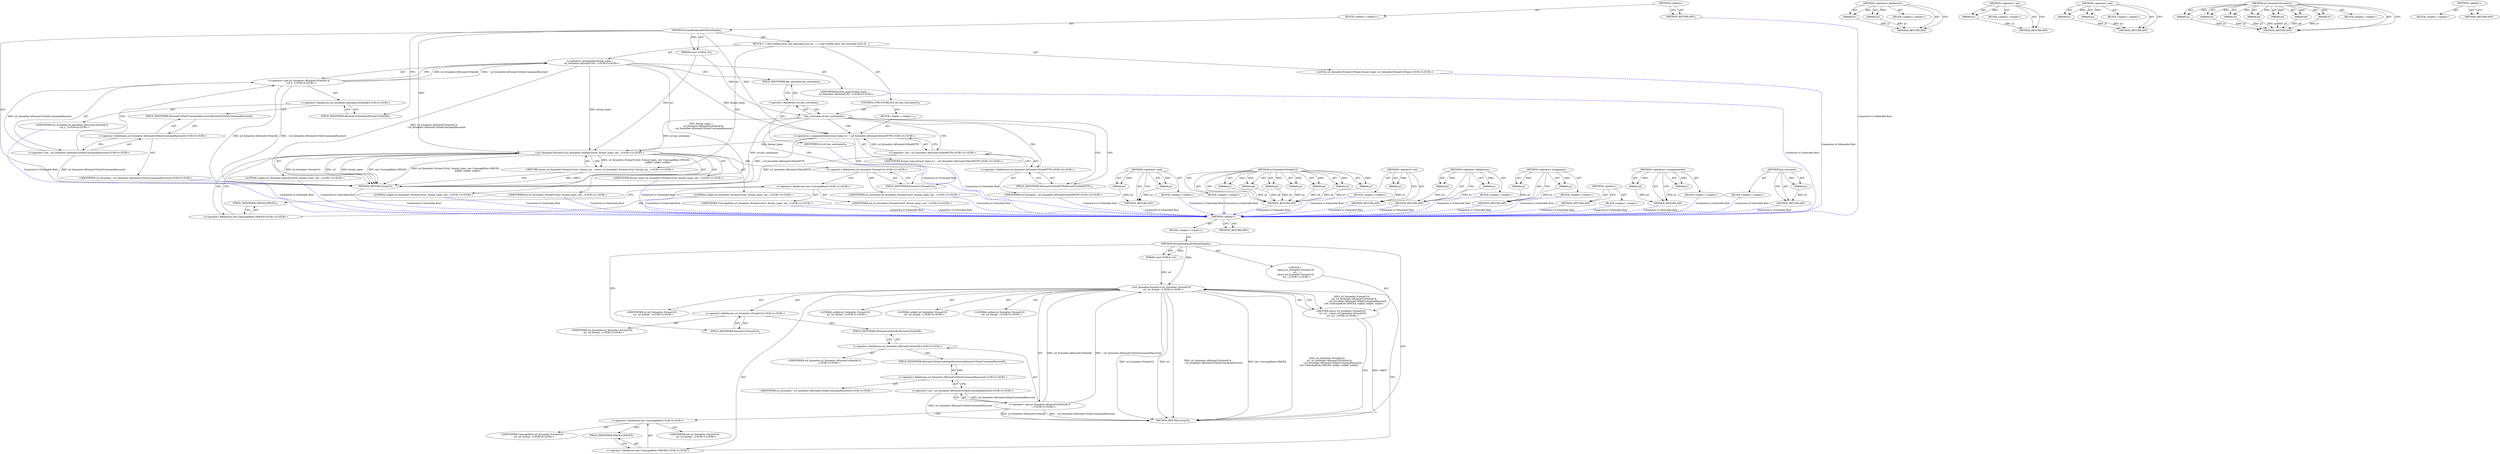 digraph "&lt;operators&gt;.assignmentAnd" {
vulnerable_6 [label=<(METHOD,&lt;global&gt;)<SUB>1</SUB>>];
vulnerable_7 [label=<(BLOCK,&lt;empty&gt;,&lt;empty&gt;)<SUB>1</SUB>>];
vulnerable_8 [label=<(METHOD,FormatBookmarkURLForDisplay)<SUB>1</SUB>>];
vulnerable_9 [label=<(PARAM,const GURL&amp; url)<SUB>1</SUB>>];
vulnerable_10 [label="<(BLOCK,{
  return url_formatter::FormatUrl(
      url,...,{
  return url_formatter::FormatUrl(
      url,...)<SUB>1</SUB>>"];
vulnerable_11 [label="<(RETURN,return url_formatter::FormatUrl(
      url, url...,return url_formatter::FormatUrl(
      url, url...)<SUB>2</SUB>>"];
vulnerable_12 [label="<(url_formatter.FormatUrl,url_formatter::FormatUrl(
      url, url_format...)<SUB>2</SUB>>"];
vulnerable_13 [label="<(&lt;operator&gt;.fieldAccess,url_formatter::FormatUrl)<SUB>2</SUB>>"];
vulnerable_14 [label="<(IDENTIFIER,url_formatter,url_formatter::FormatUrl(
      url, url_format...)<SUB>2</SUB>>"];
vulnerable_15 [label=<(FIELD_IDENTIFIER,FormatUrl,FormatUrl)<SUB>2</SUB>>];
vulnerable_16 [label="<(IDENTIFIER,url,url_formatter::FormatUrl(
      url, url_format...)<SUB>3</SUB>>"];
vulnerable_17 [label="<(&lt;operator&gt;.and,url_formatter::kFormatUrlOmitAll &amp;
            ...)<SUB>3</SUB>>"];
vulnerable_18 [label="<(&lt;operator&gt;.fieldAccess,url_formatter::kFormatUrlOmitAll)<SUB>3</SUB>>"];
vulnerable_19 [label="<(IDENTIFIER,url_formatter,url_formatter::kFormatUrlOmitAll &amp;
            ...)<SUB>3</SUB>>"];
vulnerable_20 [label=<(FIELD_IDENTIFIER,kFormatUrlOmitAll,kFormatUrlOmitAll)<SUB>3</SUB>>];
vulnerable_21 [label="<(&lt;operator&gt;.not,~url_formatter::kFormatUrlOmitUsernamePassword)<SUB>4</SUB>>"];
vulnerable_22 [label="<(&lt;operator&gt;.fieldAccess,url_formatter::kFormatUrlOmitUsernamePassword)<SUB>4</SUB>>"];
vulnerable_23 [label="<(IDENTIFIER,url_formatter,~url_formatter::kFormatUrlOmitUsernamePassword)<SUB>4</SUB>>"];
vulnerable_24 [label=<(FIELD_IDENTIFIER,kFormatUrlOmitUsernamePassword,kFormatUrlOmitUsernamePassword)<SUB>4</SUB>>];
vulnerable_25 [label="<(&lt;operator&gt;.fieldAccess,net::UnescapeRule::SPACES)<SUB>5</SUB>>"];
vulnerable_26 [label="<(&lt;operator&gt;.fieldAccess,net::UnescapeRule)<SUB>5</SUB>>"];
vulnerable_27 [label="<(IDENTIFIER,net,url_formatter::FormatUrl(
      url, url_format...)<SUB>5</SUB>>"];
vulnerable_28 [label="<(IDENTIFIER,UnescapeRule,url_formatter::FormatUrl(
      url, url_format...)<SUB>5</SUB>>"];
vulnerable_29 [label=<(FIELD_IDENTIFIER,SPACES,SPACES)<SUB>5</SUB>>];
vulnerable_30 [label="<(LITERAL,nullptr,url_formatter::FormatUrl(
      url, url_format...)<SUB>5</SUB>>"];
vulnerable_31 [label="<(LITERAL,nullptr,url_formatter::FormatUrl(
      url, url_format...)<SUB>5</SUB>>"];
vulnerable_32 [label="<(LITERAL,nullptr,url_formatter::FormatUrl(
      url, url_format...)<SUB>5</SUB>>"];
vulnerable_33 [label=<(METHOD_RETURN,string16)<SUB>1</SUB>>];
vulnerable_35 [label=<(METHOD_RETURN,ANY)<SUB>1</SUB>>];
vulnerable_70 [label=<(METHOD,&lt;operator&gt;.fieldAccess)>];
vulnerable_71 [label=<(PARAM,p1)>];
vulnerable_72 [label=<(PARAM,p2)>];
vulnerable_73 [label=<(BLOCK,&lt;empty&gt;,&lt;empty&gt;)>];
vulnerable_74 [label=<(METHOD_RETURN,ANY)>];
vulnerable_80 [label=<(METHOD,&lt;operator&gt;.not)>];
vulnerable_81 [label=<(PARAM,p1)>];
vulnerable_82 [label=<(BLOCK,&lt;empty&gt;,&lt;empty&gt;)>];
vulnerable_83 [label=<(METHOD_RETURN,ANY)>];
vulnerable_75 [label=<(METHOD,&lt;operator&gt;.and)>];
vulnerable_76 [label=<(PARAM,p1)>];
vulnerable_77 [label=<(PARAM,p2)>];
vulnerable_78 [label=<(BLOCK,&lt;empty&gt;,&lt;empty&gt;)>];
vulnerable_79 [label=<(METHOD_RETURN,ANY)>];
vulnerable_60 [label=<(METHOD,url_formatter.FormatUrl)>];
vulnerable_61 [label=<(PARAM,p1)>];
vulnerable_62 [label=<(PARAM,p2)>];
vulnerable_63 [label=<(PARAM,p3)>];
vulnerable_64 [label=<(PARAM,p4)>];
vulnerable_65 [label=<(PARAM,p5)>];
vulnerable_66 [label=<(PARAM,p6)>];
vulnerable_67 [label=<(PARAM,p7)>];
vulnerable_68 [label=<(BLOCK,&lt;empty&gt;,&lt;empty&gt;)>];
vulnerable_69 [label=<(METHOD_RETURN,ANY)>];
vulnerable_54 [label=<(METHOD,&lt;global&gt;)<SUB>1</SUB>>];
vulnerable_55 [label=<(BLOCK,&lt;empty&gt;,&lt;empty&gt;)>];
vulnerable_56 [label=<(METHOD_RETURN,ANY)>];
fixed_95 [label=<(METHOD,has_username)>];
fixed_96 [label=<(PARAM,p1)>];
fixed_97 [label=<(BLOCK,&lt;empty&gt;,&lt;empty&gt;)>];
fixed_98 [label=<(METHOD_RETURN,ANY)>];
fixed_6 [label=<(METHOD,&lt;global&gt;)<SUB>1</SUB>>];
fixed_7 [label=<(BLOCK,&lt;empty&gt;,&lt;empty&gt;)<SUB>1</SUB>>];
fixed_8 [label=<(METHOD,FormatBookmarkURLForDisplay)<SUB>1</SUB>>];
fixed_9 [label=<(PARAM,const GURL&amp; url)<SUB>1</SUB>>];
fixed_10 [label=<(BLOCK,{
  // and trailing slash, and unescape most ch...,{
  // and trailing slash, and unescape most ch...)<SUB>1</SUB>>];
fixed_11 [label="<(LOCAL,url_formatter.FormatUrlTypes format_types: url_formatter.FormatUrlTypes)<SUB>3</SUB>>"];
fixed_12 [label="<(&lt;operator&gt;.assignment,format_types =
      url_formatter::kFormatUrlO...)<SUB>3</SUB>>"];
fixed_13 [label="<(IDENTIFIER,format_types,format_types =
      url_formatter::kFormatUrlO...)<SUB>3</SUB>>"];
fixed_14 [label="<(&lt;operator&gt;.and,url_formatter::kFormatUrlOmitAll &amp;
      ~url_f...)<SUB>4</SUB>>"];
fixed_15 [label="<(&lt;operator&gt;.fieldAccess,url_formatter::kFormatUrlOmitAll)<SUB>4</SUB>>"];
fixed_16 [label="<(IDENTIFIER,url_formatter,url_formatter::kFormatUrlOmitAll &amp;
      ~url_f...)<SUB>4</SUB>>"];
fixed_17 [label=<(FIELD_IDENTIFIER,kFormatUrlOmitAll,kFormatUrlOmitAll)<SUB>4</SUB>>];
fixed_18 [label="<(&lt;operator&gt;.not,~url_formatter::kFormatUrlOmitUsernamePassword)<SUB>5</SUB>>"];
fixed_19 [label="<(&lt;operator&gt;.fieldAccess,url_formatter::kFormatUrlOmitUsernamePassword)<SUB>5</SUB>>"];
fixed_20 [label="<(IDENTIFIER,url_formatter,~url_formatter::kFormatUrlOmitUsernamePassword)<SUB>5</SUB>>"];
fixed_21 [label=<(FIELD_IDENTIFIER,kFormatUrlOmitUsernamePassword,kFormatUrlOmitUsernamePassword)<SUB>5</SUB>>];
fixed_22 [label=<(CONTROL_STRUCTURE,IF,if (url.has_username()))<SUB>9</SUB>>];
fixed_23 [label=<(has_username,url.has_username())<SUB>9</SUB>>];
fixed_24 [label=<(&lt;operator&gt;.fieldAccess,url.has_username)<SUB>9</SUB>>];
fixed_25 [label=<(IDENTIFIER,url,url.has_username())<SUB>9</SUB>>];
fixed_26 [label=<(FIELD_IDENTIFIER,has_username,has_username)<SUB>9</SUB>>];
fixed_27 [label=<(BLOCK,&lt;empty&gt;,&lt;empty&gt;)<SUB>10</SUB>>];
fixed_28 [label="<(&lt;operators&gt;.assignmentAnd,format_types &amp;= ~url_formatter::kFormatUrlOmitHTTP)<SUB>10</SUB>>"];
fixed_29 [label="<(IDENTIFIER,format_types,format_types &amp;= ~url_formatter::kFormatUrlOmitHTTP)<SUB>10</SUB>>"];
fixed_30 [label="<(&lt;operator&gt;.not,~url_formatter::kFormatUrlOmitHTTP)<SUB>10</SUB>>"];
fixed_31 [label="<(&lt;operator&gt;.fieldAccess,url_formatter::kFormatUrlOmitHTTP)<SUB>10</SUB>>"];
fixed_32 [label="<(IDENTIFIER,url_formatter,~url_formatter::kFormatUrlOmitHTTP)<SUB>10</SUB>>"];
fixed_33 [label=<(FIELD_IDENTIFIER,kFormatUrlOmitHTTP,kFormatUrlOmitHTTP)<SUB>10</SUB>>];
fixed_34 [label="<(RETURN,return url_formatter::FormatUrl(url, format_typ...,return url_formatter::FormatUrl(url, format_typ...)<SUB>12</SUB>>"];
fixed_35 [label="<(url_formatter.FormatUrl,url_formatter::FormatUrl(url, format_types, net...)<SUB>12</SUB>>"];
fixed_36 [label="<(&lt;operator&gt;.fieldAccess,url_formatter::FormatUrl)<SUB>12</SUB>>"];
fixed_37 [label="<(IDENTIFIER,url_formatter,url_formatter::FormatUrl(url, format_types, net...)<SUB>12</SUB>>"];
fixed_38 [label=<(FIELD_IDENTIFIER,FormatUrl,FormatUrl)<SUB>12</SUB>>];
fixed_39 [label="<(IDENTIFIER,url,url_formatter::FormatUrl(url, format_types, net...)<SUB>12</SUB>>"];
fixed_40 [label="<(IDENTIFIER,format_types,url_formatter::FormatUrl(url, format_types, net...)<SUB>12</SUB>>"];
fixed_41 [label="<(&lt;operator&gt;.fieldAccess,net::UnescapeRule::SPACES)<SUB>12</SUB>>"];
fixed_42 [label="<(&lt;operator&gt;.fieldAccess,net::UnescapeRule)<SUB>12</SUB>>"];
fixed_43 [label="<(IDENTIFIER,net,url_formatter::FormatUrl(url, format_types, net...)<SUB>12</SUB>>"];
fixed_44 [label="<(IDENTIFIER,UnescapeRule,url_formatter::FormatUrl(url, format_types, net...)<SUB>12</SUB>>"];
fixed_45 [label=<(FIELD_IDENTIFIER,SPACES,SPACES)<SUB>12</SUB>>];
fixed_46 [label="<(LITERAL,nullptr,url_formatter::FormatUrl(url, format_types, net...)<SUB>13</SUB>>"];
fixed_47 [label="<(LITERAL,nullptr,url_formatter::FormatUrl(url, format_types, net...)<SUB>13</SUB>>"];
fixed_48 [label="<(LITERAL,nullptr,url_formatter::FormatUrl(url, format_types, net...)<SUB>13</SUB>>"];
fixed_49 [label=<(METHOD_RETURN,string16)<SUB>1</SUB>>];
fixed_51 [label=<(METHOD_RETURN,ANY)<SUB>1</SUB>>];
fixed_81 [label=<(METHOD,&lt;operator&gt;.and)>];
fixed_82 [label=<(PARAM,p1)>];
fixed_83 [label=<(PARAM,p2)>];
fixed_84 [label=<(BLOCK,&lt;empty&gt;,&lt;empty&gt;)>];
fixed_85 [label=<(METHOD_RETURN,ANY)>];
fixed_104 [label=<(METHOD,url_formatter.FormatUrl)>];
fixed_105 [label=<(PARAM,p1)>];
fixed_106 [label=<(PARAM,p2)>];
fixed_107 [label=<(PARAM,p3)>];
fixed_108 [label=<(PARAM,p4)>];
fixed_109 [label=<(PARAM,p5)>];
fixed_110 [label=<(PARAM,p6)>];
fixed_111 [label=<(PARAM,p7)>];
fixed_112 [label=<(BLOCK,&lt;empty&gt;,&lt;empty&gt;)>];
fixed_113 [label=<(METHOD_RETURN,ANY)>];
fixed_91 [label=<(METHOD,&lt;operator&gt;.not)>];
fixed_92 [label=<(PARAM,p1)>];
fixed_93 [label=<(BLOCK,&lt;empty&gt;,&lt;empty&gt;)>];
fixed_94 [label=<(METHOD_RETURN,ANY)>];
fixed_86 [label=<(METHOD,&lt;operator&gt;.fieldAccess)>];
fixed_87 [label=<(PARAM,p1)>];
fixed_88 [label=<(PARAM,p2)>];
fixed_89 [label=<(BLOCK,&lt;empty&gt;,&lt;empty&gt;)>];
fixed_90 [label=<(METHOD_RETURN,ANY)>];
fixed_76 [label=<(METHOD,&lt;operator&gt;.assignment)>];
fixed_77 [label=<(PARAM,p1)>];
fixed_78 [label=<(PARAM,p2)>];
fixed_79 [label=<(BLOCK,&lt;empty&gt;,&lt;empty&gt;)>];
fixed_80 [label=<(METHOD_RETURN,ANY)>];
fixed_70 [label=<(METHOD,&lt;global&gt;)<SUB>1</SUB>>];
fixed_71 [label=<(BLOCK,&lt;empty&gt;,&lt;empty&gt;)>];
fixed_72 [label=<(METHOD_RETURN,ANY)>];
fixed_99 [label=<(METHOD,&lt;operators&gt;.assignmentAnd)>];
fixed_100 [label=<(PARAM,p1)>];
fixed_101 [label=<(PARAM,p2)>];
fixed_102 [label=<(BLOCK,&lt;empty&gt;,&lt;empty&gt;)>];
fixed_103 [label=<(METHOD_RETURN,ANY)>];
vulnerable_6 -> vulnerable_7  [key=0, label="AST: "];
vulnerable_6 -> vulnerable_35  [key=0, label="AST: "];
vulnerable_6 -> vulnerable_35  [key=1, label="CFG: "];
vulnerable_7 -> vulnerable_8  [key=0, label="AST: "];
vulnerable_8 -> vulnerable_9  [key=0, label="AST: "];
vulnerable_8 -> vulnerable_9  [key=1, label="DDG: "];
vulnerable_8 -> vulnerable_10  [key=0, label="AST: "];
vulnerable_8 -> vulnerable_33  [key=0, label="AST: "];
vulnerable_8 -> vulnerable_15  [key=0, label="CFG: "];
vulnerable_8 -> vulnerable_12  [key=0, label="DDG: "];
vulnerable_9 -> vulnerable_12  [key=0, label="DDG: url"];
vulnerable_10 -> vulnerable_11  [key=0, label="AST: "];
vulnerable_11 -> vulnerable_12  [key=0, label="AST: "];
vulnerable_11 -> vulnerable_33  [key=0, label="CFG: "];
vulnerable_11 -> vulnerable_33  [key=1, label="DDG: &lt;RET&gt;"];
vulnerable_12 -> vulnerable_13  [key=0, label="AST: "];
vulnerable_12 -> vulnerable_16  [key=0, label="AST: "];
vulnerable_12 -> vulnerable_17  [key=0, label="AST: "];
vulnerable_12 -> vulnerable_25  [key=0, label="AST: "];
vulnerable_12 -> vulnerable_30  [key=0, label="AST: "];
vulnerable_12 -> vulnerable_31  [key=0, label="AST: "];
vulnerable_12 -> vulnerable_32  [key=0, label="AST: "];
vulnerable_12 -> vulnerable_11  [key=0, label="CFG: "];
vulnerable_12 -> vulnerable_11  [key=1, label="DDG: url_formatter::FormatUrl(
      url, url_formatter::kFormatUrlOmitAll &amp;
               ~url_formatter::kFormatUrlOmitUsernamePassword,
      net::UnescapeRule::SPACES, nullptr, nullptr, nullptr)"];
vulnerable_12 -> vulnerable_33  [key=0, label="DDG: url_formatter::FormatUrl"];
vulnerable_12 -> vulnerable_33  [key=1, label="DDG: url"];
vulnerable_12 -> vulnerable_33  [key=2, label="DDG: url_formatter::kFormatUrlOmitAll &amp;
               ~url_formatter::kFormatUrlOmitUsernamePassword"];
vulnerable_12 -> vulnerable_33  [key=3, label="DDG: net::UnescapeRule::SPACES"];
vulnerable_12 -> vulnerable_33  [key=4, label="DDG: url_formatter::FormatUrl(
      url, url_formatter::kFormatUrlOmitAll &amp;
               ~url_formatter::kFormatUrlOmitUsernamePassword,
      net::UnescapeRule::SPACES, nullptr, nullptr, nullptr)"];
vulnerable_13 -> vulnerable_14  [key=0, label="AST: "];
vulnerable_13 -> vulnerable_15  [key=0, label="AST: "];
vulnerable_13 -> vulnerable_20  [key=0, label="CFG: "];
vulnerable_15 -> vulnerable_13  [key=0, label="CFG: "];
vulnerable_17 -> vulnerable_18  [key=0, label="AST: "];
vulnerable_17 -> vulnerable_21  [key=0, label="AST: "];
vulnerable_17 -> vulnerable_26  [key=0, label="CFG: "];
vulnerable_17 -> vulnerable_33  [key=0, label="DDG: url_formatter::kFormatUrlOmitAll"];
vulnerable_17 -> vulnerable_33  [key=1, label="DDG: ~url_formatter::kFormatUrlOmitUsernamePassword"];
vulnerable_17 -> vulnerable_12  [key=0, label="DDG: url_formatter::kFormatUrlOmitAll"];
vulnerable_17 -> vulnerable_12  [key=1, label="DDG: ~url_formatter::kFormatUrlOmitUsernamePassword"];
vulnerable_18 -> vulnerable_19  [key=0, label="AST: "];
vulnerable_18 -> vulnerable_20  [key=0, label="AST: "];
vulnerable_18 -> vulnerable_24  [key=0, label="CFG: "];
vulnerable_20 -> vulnerable_18  [key=0, label="CFG: "];
vulnerable_21 -> vulnerable_22  [key=0, label="AST: "];
vulnerable_21 -> vulnerable_17  [key=0, label="CFG: "];
vulnerable_21 -> vulnerable_17  [key=1, label="DDG: url_formatter::kFormatUrlOmitUsernamePassword"];
vulnerable_21 -> vulnerable_33  [key=0, label="DDG: url_formatter::kFormatUrlOmitUsernamePassword"];
vulnerable_22 -> vulnerable_23  [key=0, label="AST: "];
vulnerable_22 -> vulnerable_24  [key=0, label="AST: "];
vulnerable_22 -> vulnerable_21  [key=0, label="CFG: "];
vulnerable_24 -> vulnerable_22  [key=0, label="CFG: "];
vulnerable_25 -> vulnerable_26  [key=0, label="AST: "];
vulnerable_25 -> vulnerable_29  [key=0, label="AST: "];
vulnerable_25 -> vulnerable_12  [key=0, label="CFG: "];
vulnerable_26 -> vulnerable_27  [key=0, label="AST: "];
vulnerable_26 -> vulnerable_28  [key=0, label="AST: "];
vulnerable_26 -> vulnerable_29  [key=0, label="CFG: "];
vulnerable_29 -> vulnerable_25  [key=0, label="CFG: "];
vulnerable_70 -> vulnerable_71  [key=0, label="AST: "];
vulnerable_70 -> vulnerable_71  [key=1, label="DDG: "];
vulnerable_70 -> vulnerable_73  [key=0, label="AST: "];
vulnerable_70 -> vulnerable_72  [key=0, label="AST: "];
vulnerable_70 -> vulnerable_72  [key=1, label="DDG: "];
vulnerable_70 -> vulnerable_74  [key=0, label="AST: "];
vulnerable_70 -> vulnerable_74  [key=1, label="CFG: "];
vulnerable_71 -> vulnerable_74  [key=0, label="DDG: p1"];
vulnerable_72 -> vulnerable_74  [key=0, label="DDG: p2"];
vulnerable_80 -> vulnerable_81  [key=0, label="AST: "];
vulnerable_80 -> vulnerable_81  [key=1, label="DDG: "];
vulnerable_80 -> vulnerable_82  [key=0, label="AST: "];
vulnerable_80 -> vulnerable_83  [key=0, label="AST: "];
vulnerable_80 -> vulnerable_83  [key=1, label="CFG: "];
vulnerable_81 -> vulnerable_83  [key=0, label="DDG: p1"];
vulnerable_75 -> vulnerable_76  [key=0, label="AST: "];
vulnerable_75 -> vulnerable_76  [key=1, label="DDG: "];
vulnerable_75 -> vulnerable_78  [key=0, label="AST: "];
vulnerable_75 -> vulnerable_77  [key=0, label="AST: "];
vulnerable_75 -> vulnerable_77  [key=1, label="DDG: "];
vulnerable_75 -> vulnerable_79  [key=0, label="AST: "];
vulnerable_75 -> vulnerable_79  [key=1, label="CFG: "];
vulnerable_76 -> vulnerable_79  [key=0, label="DDG: p1"];
vulnerable_77 -> vulnerable_79  [key=0, label="DDG: p2"];
vulnerable_60 -> vulnerable_61  [key=0, label="AST: "];
vulnerable_60 -> vulnerable_61  [key=1, label="DDG: "];
vulnerable_60 -> vulnerable_68  [key=0, label="AST: "];
vulnerable_60 -> vulnerable_62  [key=0, label="AST: "];
vulnerable_60 -> vulnerable_62  [key=1, label="DDG: "];
vulnerable_60 -> vulnerable_69  [key=0, label="AST: "];
vulnerable_60 -> vulnerable_69  [key=1, label="CFG: "];
vulnerable_60 -> vulnerable_63  [key=0, label="AST: "];
vulnerable_60 -> vulnerable_63  [key=1, label="DDG: "];
vulnerable_60 -> vulnerable_64  [key=0, label="AST: "];
vulnerable_60 -> vulnerable_64  [key=1, label="DDG: "];
vulnerable_60 -> vulnerable_65  [key=0, label="AST: "];
vulnerable_60 -> vulnerable_65  [key=1, label="DDG: "];
vulnerable_60 -> vulnerable_66  [key=0, label="AST: "];
vulnerable_60 -> vulnerable_66  [key=1, label="DDG: "];
vulnerable_60 -> vulnerable_67  [key=0, label="AST: "];
vulnerable_60 -> vulnerable_67  [key=1, label="DDG: "];
vulnerable_61 -> vulnerable_69  [key=0, label="DDG: p1"];
vulnerable_62 -> vulnerable_69  [key=0, label="DDG: p2"];
vulnerable_63 -> vulnerable_69  [key=0, label="DDG: p3"];
vulnerable_64 -> vulnerable_69  [key=0, label="DDG: p4"];
vulnerable_65 -> vulnerable_69  [key=0, label="DDG: p5"];
vulnerable_66 -> vulnerable_69  [key=0, label="DDG: p6"];
vulnerable_67 -> vulnerable_69  [key=0, label="DDG: p7"];
vulnerable_54 -> vulnerable_55  [key=0, label="AST: "];
vulnerable_54 -> vulnerable_56  [key=0, label="AST: "];
vulnerable_54 -> vulnerable_56  [key=1, label="CFG: "];
fixed_95 -> fixed_96  [key=0, label="AST: "];
fixed_95 -> fixed_96  [key=1, label="DDG: "];
fixed_95 -> fixed_97  [key=0, label="AST: "];
fixed_95 -> fixed_98  [key=0, label="AST: "];
fixed_95 -> fixed_98  [key=1, label="CFG: "];
fixed_96 -> fixed_98  [key=0, label="DDG: p1"];
fixed_97 -> vulnerable_6  [color=blue, key=0, label="Connection to Vulnerable Root", penwidth="2.0", style=dashed];
fixed_98 -> vulnerable_6  [color=blue, key=0, label="Connection to Vulnerable Root", penwidth="2.0", style=dashed];
fixed_6 -> fixed_7  [key=0, label="AST: "];
fixed_6 -> fixed_51  [key=0, label="AST: "];
fixed_6 -> fixed_51  [key=1, label="CFG: "];
fixed_7 -> fixed_8  [key=0, label="AST: "];
fixed_8 -> fixed_9  [key=0, label="AST: "];
fixed_8 -> fixed_9  [key=1, label="DDG: "];
fixed_8 -> fixed_10  [key=0, label="AST: "];
fixed_8 -> fixed_49  [key=0, label="AST: "];
fixed_8 -> fixed_17  [key=0, label="CFG: "];
fixed_8 -> fixed_35  [key=0, label="DDG: "];
fixed_8 -> fixed_28  [key=0, label="DDG: "];
fixed_9 -> fixed_23  [key=0, label="DDG: url"];
fixed_9 -> fixed_35  [key=0, label="DDG: url"];
fixed_10 -> fixed_11  [key=0, label="AST: "];
fixed_10 -> fixed_12  [key=0, label="AST: "];
fixed_10 -> fixed_22  [key=0, label="AST: "];
fixed_10 -> fixed_34  [key=0, label="AST: "];
fixed_11 -> vulnerable_6  [color=blue, key=0, label="Connection to Vulnerable Root", penwidth="2.0", style=dashed];
fixed_12 -> fixed_13  [key=0, label="AST: "];
fixed_12 -> fixed_14  [key=0, label="AST: "];
fixed_12 -> fixed_26  [key=0, label="CFG: "];
fixed_12 -> fixed_49  [key=0, label="DDG: url_formatter::kFormatUrlOmitAll &amp;
      ~url_formatter::kFormatUrlOmitUsernamePassword"];
fixed_12 -> fixed_49  [key=1, label="DDG: format_types =
      url_formatter::kFormatUrlOmitAll &amp;
      ~url_formatter::kFormatUrlOmitUsernamePassword"];
fixed_12 -> fixed_35  [key=0, label="DDG: format_types"];
fixed_12 -> fixed_28  [key=0, label="DDG: format_types"];
fixed_13 -> vulnerable_6  [color=blue, key=0, label="Connection to Vulnerable Root", penwidth="2.0", style=dashed];
fixed_14 -> fixed_15  [key=0, label="AST: "];
fixed_14 -> fixed_18  [key=0, label="AST: "];
fixed_14 -> fixed_12  [key=0, label="CFG: "];
fixed_14 -> fixed_12  [key=1, label="DDG: url_formatter::kFormatUrlOmitAll"];
fixed_14 -> fixed_12  [key=2, label="DDG: ~url_formatter::kFormatUrlOmitUsernamePassword"];
fixed_14 -> fixed_49  [key=0, label="DDG: url_formatter::kFormatUrlOmitAll"];
fixed_14 -> fixed_49  [key=1, label="DDG: ~url_formatter::kFormatUrlOmitUsernamePassword"];
fixed_15 -> fixed_16  [key=0, label="AST: "];
fixed_15 -> fixed_17  [key=0, label="AST: "];
fixed_15 -> fixed_21  [key=0, label="CFG: "];
fixed_16 -> vulnerable_6  [color=blue, key=0, label="Connection to Vulnerable Root", penwidth="2.0", style=dashed];
fixed_17 -> fixed_15  [key=0, label="CFG: "];
fixed_18 -> fixed_19  [key=0, label="AST: "];
fixed_18 -> fixed_14  [key=0, label="CFG: "];
fixed_18 -> fixed_14  [key=1, label="DDG: url_formatter::kFormatUrlOmitUsernamePassword"];
fixed_18 -> fixed_49  [key=0, label="DDG: url_formatter::kFormatUrlOmitUsernamePassword"];
fixed_19 -> fixed_20  [key=0, label="AST: "];
fixed_19 -> fixed_21  [key=0, label="AST: "];
fixed_19 -> fixed_18  [key=0, label="CFG: "];
fixed_20 -> vulnerable_6  [color=blue, key=0, label="Connection to Vulnerable Root", penwidth="2.0", style=dashed];
fixed_21 -> fixed_19  [key=0, label="CFG: "];
fixed_22 -> fixed_23  [key=0, label="AST: "];
fixed_22 -> fixed_27  [key=0, label="AST: "];
fixed_23 -> fixed_24  [key=0, label="AST: "];
fixed_23 -> fixed_33  [key=0, label="CFG: "];
fixed_23 -> fixed_33  [key=1, label="CDG: "];
fixed_23 -> fixed_38  [key=0, label="CFG: "];
fixed_23 -> fixed_49  [key=0, label="DDG: url.has_username()"];
fixed_23 -> fixed_35  [key=0, label="DDG: url.has_username"];
fixed_23 -> fixed_30  [key=0, label="CDG: "];
fixed_23 -> fixed_28  [key=0, label="CDG: "];
fixed_23 -> fixed_31  [key=0, label="CDG: "];
fixed_24 -> fixed_25  [key=0, label="AST: "];
fixed_24 -> fixed_26  [key=0, label="AST: "];
fixed_24 -> fixed_23  [key=0, label="CFG: "];
fixed_25 -> vulnerable_6  [color=blue, key=0, label="Connection to Vulnerable Root", penwidth="2.0", style=dashed];
fixed_26 -> fixed_24  [key=0, label="CFG: "];
fixed_27 -> fixed_28  [key=0, label="AST: "];
fixed_28 -> fixed_29  [key=0, label="AST: "];
fixed_28 -> fixed_30  [key=0, label="AST: "];
fixed_28 -> fixed_38  [key=0, label="CFG: "];
fixed_28 -> fixed_49  [key=0, label="DDG: ~url_formatter::kFormatUrlOmitHTTP"];
fixed_28 -> fixed_35  [key=0, label="DDG: format_types"];
fixed_29 -> vulnerable_6  [color=blue, key=0, label="Connection to Vulnerable Root", penwidth="2.0", style=dashed];
fixed_30 -> fixed_31  [key=0, label="AST: "];
fixed_30 -> fixed_28  [key=0, label="CFG: "];
fixed_30 -> fixed_28  [key=1, label="DDG: url_formatter::kFormatUrlOmitHTTP"];
fixed_30 -> fixed_49  [key=0, label="DDG: url_formatter::kFormatUrlOmitHTTP"];
fixed_31 -> fixed_32  [key=0, label="AST: "];
fixed_31 -> fixed_33  [key=0, label="AST: "];
fixed_31 -> fixed_30  [key=0, label="CFG: "];
fixed_32 -> vulnerable_6  [color=blue, key=0, label="Connection to Vulnerable Root", penwidth="2.0", style=dashed];
fixed_33 -> fixed_31  [key=0, label="CFG: "];
fixed_34 -> fixed_35  [key=0, label="AST: "];
fixed_34 -> fixed_49  [key=0, label="CFG: "];
fixed_34 -> fixed_49  [key=1, label="DDG: &lt;RET&gt;"];
fixed_35 -> fixed_36  [key=0, label="AST: "];
fixed_35 -> fixed_39  [key=0, label="AST: "];
fixed_35 -> fixed_40  [key=0, label="AST: "];
fixed_35 -> fixed_41  [key=0, label="AST: "];
fixed_35 -> fixed_46  [key=0, label="AST: "];
fixed_35 -> fixed_47  [key=0, label="AST: "];
fixed_35 -> fixed_48  [key=0, label="AST: "];
fixed_35 -> fixed_34  [key=0, label="CFG: "];
fixed_35 -> fixed_34  [key=1, label="DDG: url_formatter::FormatUrl(url, format_types, net::UnescapeRule::SPACES,
                                  nullptr, nullptr, nullptr)"];
fixed_35 -> fixed_49  [key=0, label="DDG: url_formatter::FormatUrl"];
fixed_35 -> fixed_49  [key=1, label="DDG: url"];
fixed_35 -> fixed_49  [key=2, label="DDG: format_types"];
fixed_35 -> fixed_49  [key=3, label="DDG: net::UnescapeRule::SPACES"];
fixed_35 -> fixed_49  [key=4, label="DDG: url_formatter::FormatUrl(url, format_types, net::UnescapeRule::SPACES,
                                  nullptr, nullptr, nullptr)"];
fixed_36 -> fixed_37  [key=0, label="AST: "];
fixed_36 -> fixed_38  [key=0, label="AST: "];
fixed_36 -> fixed_42  [key=0, label="CFG: "];
fixed_37 -> vulnerable_6  [color=blue, key=0, label="Connection to Vulnerable Root", penwidth="2.0", style=dashed];
fixed_38 -> fixed_36  [key=0, label="CFG: "];
fixed_39 -> vulnerable_6  [color=blue, key=0, label="Connection to Vulnerable Root", penwidth="2.0", style=dashed];
fixed_40 -> vulnerable_6  [color=blue, key=0, label="Connection to Vulnerable Root", penwidth="2.0", style=dashed];
fixed_41 -> fixed_42  [key=0, label="AST: "];
fixed_41 -> fixed_45  [key=0, label="AST: "];
fixed_41 -> fixed_35  [key=0, label="CFG: "];
fixed_42 -> fixed_43  [key=0, label="AST: "];
fixed_42 -> fixed_44  [key=0, label="AST: "];
fixed_42 -> fixed_45  [key=0, label="CFG: "];
fixed_43 -> vulnerable_6  [color=blue, key=0, label="Connection to Vulnerable Root", penwidth="2.0", style=dashed];
fixed_44 -> vulnerable_6  [color=blue, key=0, label="Connection to Vulnerable Root", penwidth="2.0", style=dashed];
fixed_45 -> fixed_41  [key=0, label="CFG: "];
fixed_46 -> vulnerable_6  [color=blue, key=0, label="Connection to Vulnerable Root", penwidth="2.0", style=dashed];
fixed_47 -> vulnerable_6  [color=blue, key=0, label="Connection to Vulnerable Root", penwidth="2.0", style=dashed];
fixed_48 -> vulnerable_6  [color=blue, key=0, label="Connection to Vulnerable Root", penwidth="2.0", style=dashed];
fixed_49 -> vulnerable_6  [color=blue, key=0, label="Connection to Vulnerable Root", penwidth="2.0", style=dashed];
fixed_51 -> vulnerable_6  [color=blue, key=0, label="Connection to Vulnerable Root", penwidth="2.0", style=dashed];
fixed_81 -> fixed_82  [key=0, label="AST: "];
fixed_81 -> fixed_82  [key=1, label="DDG: "];
fixed_81 -> fixed_84  [key=0, label="AST: "];
fixed_81 -> fixed_83  [key=0, label="AST: "];
fixed_81 -> fixed_83  [key=1, label="DDG: "];
fixed_81 -> fixed_85  [key=0, label="AST: "];
fixed_81 -> fixed_85  [key=1, label="CFG: "];
fixed_82 -> fixed_85  [key=0, label="DDG: p1"];
fixed_83 -> fixed_85  [key=0, label="DDG: p2"];
fixed_84 -> vulnerable_6  [color=blue, key=0, label="Connection to Vulnerable Root", penwidth="2.0", style=dashed];
fixed_85 -> vulnerable_6  [color=blue, key=0, label="Connection to Vulnerable Root", penwidth="2.0", style=dashed];
fixed_104 -> fixed_105  [key=0, label="AST: "];
fixed_104 -> fixed_105  [key=1, label="DDG: "];
fixed_104 -> fixed_112  [key=0, label="AST: "];
fixed_104 -> fixed_106  [key=0, label="AST: "];
fixed_104 -> fixed_106  [key=1, label="DDG: "];
fixed_104 -> fixed_113  [key=0, label="AST: "];
fixed_104 -> fixed_113  [key=1, label="CFG: "];
fixed_104 -> fixed_107  [key=0, label="AST: "];
fixed_104 -> fixed_107  [key=1, label="DDG: "];
fixed_104 -> fixed_108  [key=0, label="AST: "];
fixed_104 -> fixed_108  [key=1, label="DDG: "];
fixed_104 -> fixed_109  [key=0, label="AST: "];
fixed_104 -> fixed_109  [key=1, label="DDG: "];
fixed_104 -> fixed_110  [key=0, label="AST: "];
fixed_104 -> fixed_110  [key=1, label="DDG: "];
fixed_104 -> fixed_111  [key=0, label="AST: "];
fixed_104 -> fixed_111  [key=1, label="DDG: "];
fixed_105 -> fixed_113  [key=0, label="DDG: p1"];
fixed_106 -> fixed_113  [key=0, label="DDG: p2"];
fixed_107 -> fixed_113  [key=0, label="DDG: p3"];
fixed_108 -> fixed_113  [key=0, label="DDG: p4"];
fixed_109 -> fixed_113  [key=0, label="DDG: p5"];
fixed_110 -> fixed_113  [key=0, label="DDG: p6"];
fixed_111 -> fixed_113  [key=0, label="DDG: p7"];
fixed_112 -> vulnerable_6  [color=blue, key=0, label="Connection to Vulnerable Root", penwidth="2.0", style=dashed];
fixed_113 -> vulnerable_6  [color=blue, key=0, label="Connection to Vulnerable Root", penwidth="2.0", style=dashed];
fixed_91 -> fixed_92  [key=0, label="AST: "];
fixed_91 -> fixed_92  [key=1, label="DDG: "];
fixed_91 -> fixed_93  [key=0, label="AST: "];
fixed_91 -> fixed_94  [key=0, label="AST: "];
fixed_91 -> fixed_94  [key=1, label="CFG: "];
fixed_92 -> fixed_94  [key=0, label="DDG: p1"];
fixed_93 -> vulnerable_6  [color=blue, key=0, label="Connection to Vulnerable Root", penwidth="2.0", style=dashed];
fixed_94 -> vulnerable_6  [color=blue, key=0, label="Connection to Vulnerable Root", penwidth="2.0", style=dashed];
fixed_86 -> fixed_87  [key=0, label="AST: "];
fixed_86 -> fixed_87  [key=1, label="DDG: "];
fixed_86 -> fixed_89  [key=0, label="AST: "];
fixed_86 -> fixed_88  [key=0, label="AST: "];
fixed_86 -> fixed_88  [key=1, label="DDG: "];
fixed_86 -> fixed_90  [key=0, label="AST: "];
fixed_86 -> fixed_90  [key=1, label="CFG: "];
fixed_87 -> fixed_90  [key=0, label="DDG: p1"];
fixed_88 -> fixed_90  [key=0, label="DDG: p2"];
fixed_89 -> vulnerable_6  [color=blue, key=0, label="Connection to Vulnerable Root", penwidth="2.0", style=dashed];
fixed_90 -> vulnerable_6  [color=blue, key=0, label="Connection to Vulnerable Root", penwidth="2.0", style=dashed];
fixed_76 -> fixed_77  [key=0, label="AST: "];
fixed_76 -> fixed_77  [key=1, label="DDG: "];
fixed_76 -> fixed_79  [key=0, label="AST: "];
fixed_76 -> fixed_78  [key=0, label="AST: "];
fixed_76 -> fixed_78  [key=1, label="DDG: "];
fixed_76 -> fixed_80  [key=0, label="AST: "];
fixed_76 -> fixed_80  [key=1, label="CFG: "];
fixed_77 -> fixed_80  [key=0, label="DDG: p1"];
fixed_78 -> fixed_80  [key=0, label="DDG: p2"];
fixed_79 -> vulnerable_6  [color=blue, key=0, label="Connection to Vulnerable Root", penwidth="2.0", style=dashed];
fixed_80 -> vulnerable_6  [color=blue, key=0, label="Connection to Vulnerable Root", penwidth="2.0", style=dashed];
fixed_70 -> fixed_71  [key=0, label="AST: "];
fixed_70 -> fixed_72  [key=0, label="AST: "];
fixed_70 -> fixed_72  [key=1, label="CFG: "];
fixed_71 -> vulnerable_6  [color=blue, key=0, label="Connection to Vulnerable Root", penwidth="2.0", style=dashed];
fixed_72 -> vulnerable_6  [color=blue, key=0, label="Connection to Vulnerable Root", penwidth="2.0", style=dashed];
fixed_99 -> fixed_100  [key=0, label="AST: "];
fixed_99 -> fixed_100  [key=1, label="DDG: "];
fixed_99 -> fixed_102  [key=0, label="AST: "];
fixed_99 -> fixed_101  [key=0, label="AST: "];
fixed_99 -> fixed_101  [key=1, label="DDG: "];
fixed_99 -> fixed_103  [key=0, label="AST: "];
fixed_99 -> fixed_103  [key=1, label="CFG: "];
fixed_100 -> fixed_103  [key=0, label="DDG: p1"];
fixed_101 -> fixed_103  [key=0, label="DDG: p2"];
fixed_102 -> vulnerable_6  [color=blue, key=0, label="Connection to Vulnerable Root", penwidth="2.0", style=dashed];
fixed_103 -> vulnerable_6  [color=blue, key=0, label="Connection to Vulnerable Root", penwidth="2.0", style=dashed];
}
